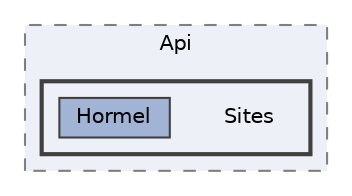 digraph "app/Http/Controllers/Api/Sites"
{
 // LATEX_PDF_SIZE
  bgcolor="transparent";
  edge [fontname=Helvetica,fontsize=10,labelfontname=Helvetica,labelfontsize=10];
  node [fontname=Helvetica,fontsize=10,shape=box,height=0.2,width=0.4];
  compound=true
  subgraph clusterdir_39e6fb902e81f005505faea649f0079b {
    graph [ bgcolor="#edf0f7", pencolor="grey50", label="Api", fontname=Helvetica,fontsize=10 style="filled,dashed", URL="dir_39e6fb902e81f005505faea649f0079b.html",tooltip=""]
  subgraph clusterdir_08865aef300f6133895b6e4fa8b0a1ce {
    graph [ bgcolor="#edf0f7", pencolor="grey25", label="", fontname=Helvetica,fontsize=10 style="filled,bold", URL="dir_08865aef300f6133895b6e4fa8b0a1ce.html",tooltip=""]
    dir_08865aef300f6133895b6e4fa8b0a1ce [shape=plaintext, label="Sites"];
  dir_ad094304ca8732363ae8ba3e1c9545e0 [label="Hormel", fillcolor="#a2b4d6", color="grey25", style="filled", URL="dir_ad094304ca8732363ae8ba3e1c9545e0.html",tooltip=""];
  }
  }
}
